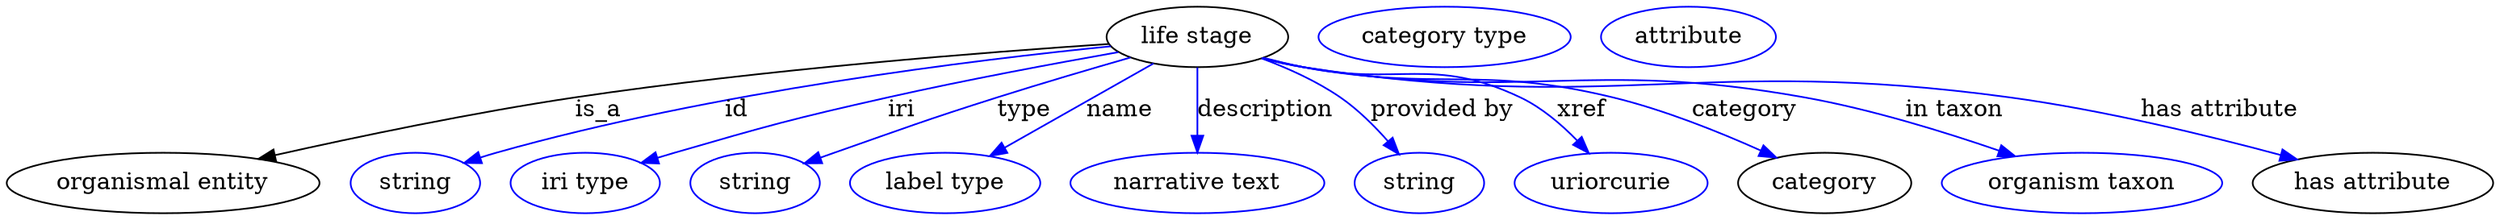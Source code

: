 digraph {
	graph [bb="0,0,1477.4,123"];
	node [label="\N"];
	"life stage"	[height=0.5,
		label="life stage",
		pos="706.94,105",
		width=1.4985];
	"organismal entity"	[height=0.5,
		pos="92.942,18",
		width=2.5817];
	"life stage" -> "organismal entity"	[label=is_a,
		lp="350.94,61.5",
		pos="e,149.33,32.357 654.34,100.82 582.4,96.053 449.42,85.794 336.94,69 276.33,59.949 208.04,45.594 159.15,34.582"];
	id	[color=blue,
		height=0.5,
		label=string,
		pos="241.94,18",
		width=1.0652];
	"life stage" -> id	[color=blue,
		label=id,
		lp="432.94,61.5",
		pos="e,270.94,29.948 655.41,99.416 575.83,91.487 418.75,72.446 289.94,36 286.84,35.121 283.64,34.148 280.44,33.124",
		style=solid];
	iri	[color=blue,
		height=0.5,
		label="iri type",
		pos="342.94,18",
		width=1.2277];
	"life stage" -> iri	[color=blue,
		label=iri,
		lp="530.94,61.5",
		pos="e,376.57,29.865 659.87,95.959 622.59,89.37 569.25,79.456 522.94,69 466.47,56.251 452.57,52.03 396.94,36 393.43,34.988 389.8,33.911 \
386.16,32.81",
		style=solid];
	type	[color=blue,
		height=0.5,
		label=string,
		pos="443.94,18",
		width=1.0652];
	"life stage" -> type	[color=blue,
		label=type,
		lp="603.94,61.5",
		pos="e,473.24,29.697 667.15,92.747 643.97,86.08 614.22,77.33 587.94,69 544.53,55.239 533.91,51.079 490.94,36 488.26,35.057 485.49,34.077 \
482.7,33.084",
		style=solid];
	name	[color=blue,
		height=0.5,
		label="label type",
		pos="556.94,18",
		width=1.5707];
	"life stage" -> name	[color=blue,
		label=name,
		lp="660.94,61.5",
		pos="e,583.53,34.065 680.81,89.194 656.3,75.306 619.46,54.428 592.33,39.051",
		style=solid];
	description	[color=blue,
		height=0.5,
		label="narrative text",
		pos="706.94,18",
		width=2.0943];
	"life stage" -> description	[color=blue,
		label=description,
		lp="747.44,61.5",
		pos="e,706.94,36.175 706.94,86.799 706.94,75.163 706.94,59.548 706.94,46.237",
		style=solid];
	"provided by"	[color=blue,
		height=0.5,
		label=string,
		pos="838.94,18",
		width=1.0652];
	"life stage" -> "provided by"	[color=blue,
		label="provided by",
		lp="852.44,61.5",
		pos="e,826.82,35.129 745.09,92.239 760.4,86.539 777.75,78.781 791.94,69 802.41,61.784 812.32,51.893 820.32,42.813",
		style=solid];
	xref	[color=blue,
		height=0.5,
		label=uriorcurie,
		pos="952.94,18",
		width=1.5887];
	"life stage" -> xref	[color=blue,
		label=xref,
		lp="935.44,61.5",
		pos="e,939.68,35.774 746.42,92.539 754.18,90.516 762.28,88.561 769.94,87 826.66,75.437 846.64,93.804 898.94,69 911.69,62.953 923.5,52.814 \
932.79,43.241",
		style=solid];
	category	[height=0.5,
		pos="1079.9,18",
		width=1.4263];
	"life stage" -> category	[color=blue,
		label=category,
		lp="1032.4,61.5",
		pos="e,1051.2,33.112 745.7,92.46 753.66,90.395 762.03,88.444 769.94,87 850.77,72.246 874.08,88.343 953.94,69 984.43,61.615 1017.3,48.363 \
1041.9,37.357",
		style=solid];
	"in taxon"	[color=blue,
		height=0.5,
		label="organism taxon",
		pos="1232.9,18",
		width=2.3109];
	"life stage" -> "in taxon"	[color=blue,
		label="in taxon",
		lp="1156.9,61.5",
		pos="e,1193.2,33.899 745.32,92.316 753.39,90.235 761.89,88.315 769.94,87 900.89,65.606 937.34,92.4 1067.9,69 1107.6,61.896 1151.2,48.443 \
1183.6,37.28",
		style=solid];
	"has attribute"	[height=0.5,
		pos="1405.9,18",
		width=1.9859];
	"life stage" -> "has attribute"	[color=blue,
		label="has attribute",
		lp="1314.9,61.5",
		pos="e,1360.9,31.996 745.3,92.207 753.37,90.134 761.88,88.245 769.94,87 954.59,58.489 1004.8,94.175 1189.9,69 1245.5,61.446 1307.8,46.302 \
1351.1,34.65",
		style=solid];
	"named thing_category"	[color=blue,
		height=0.5,
		label="category type",
		pos="853.94,105",
		width=2.0762];
	"organismal entity_has attribute"	[color=blue,
		height=0.5,
		label=attribute,
		pos="998.94,105",
		width=1.4443];
}
